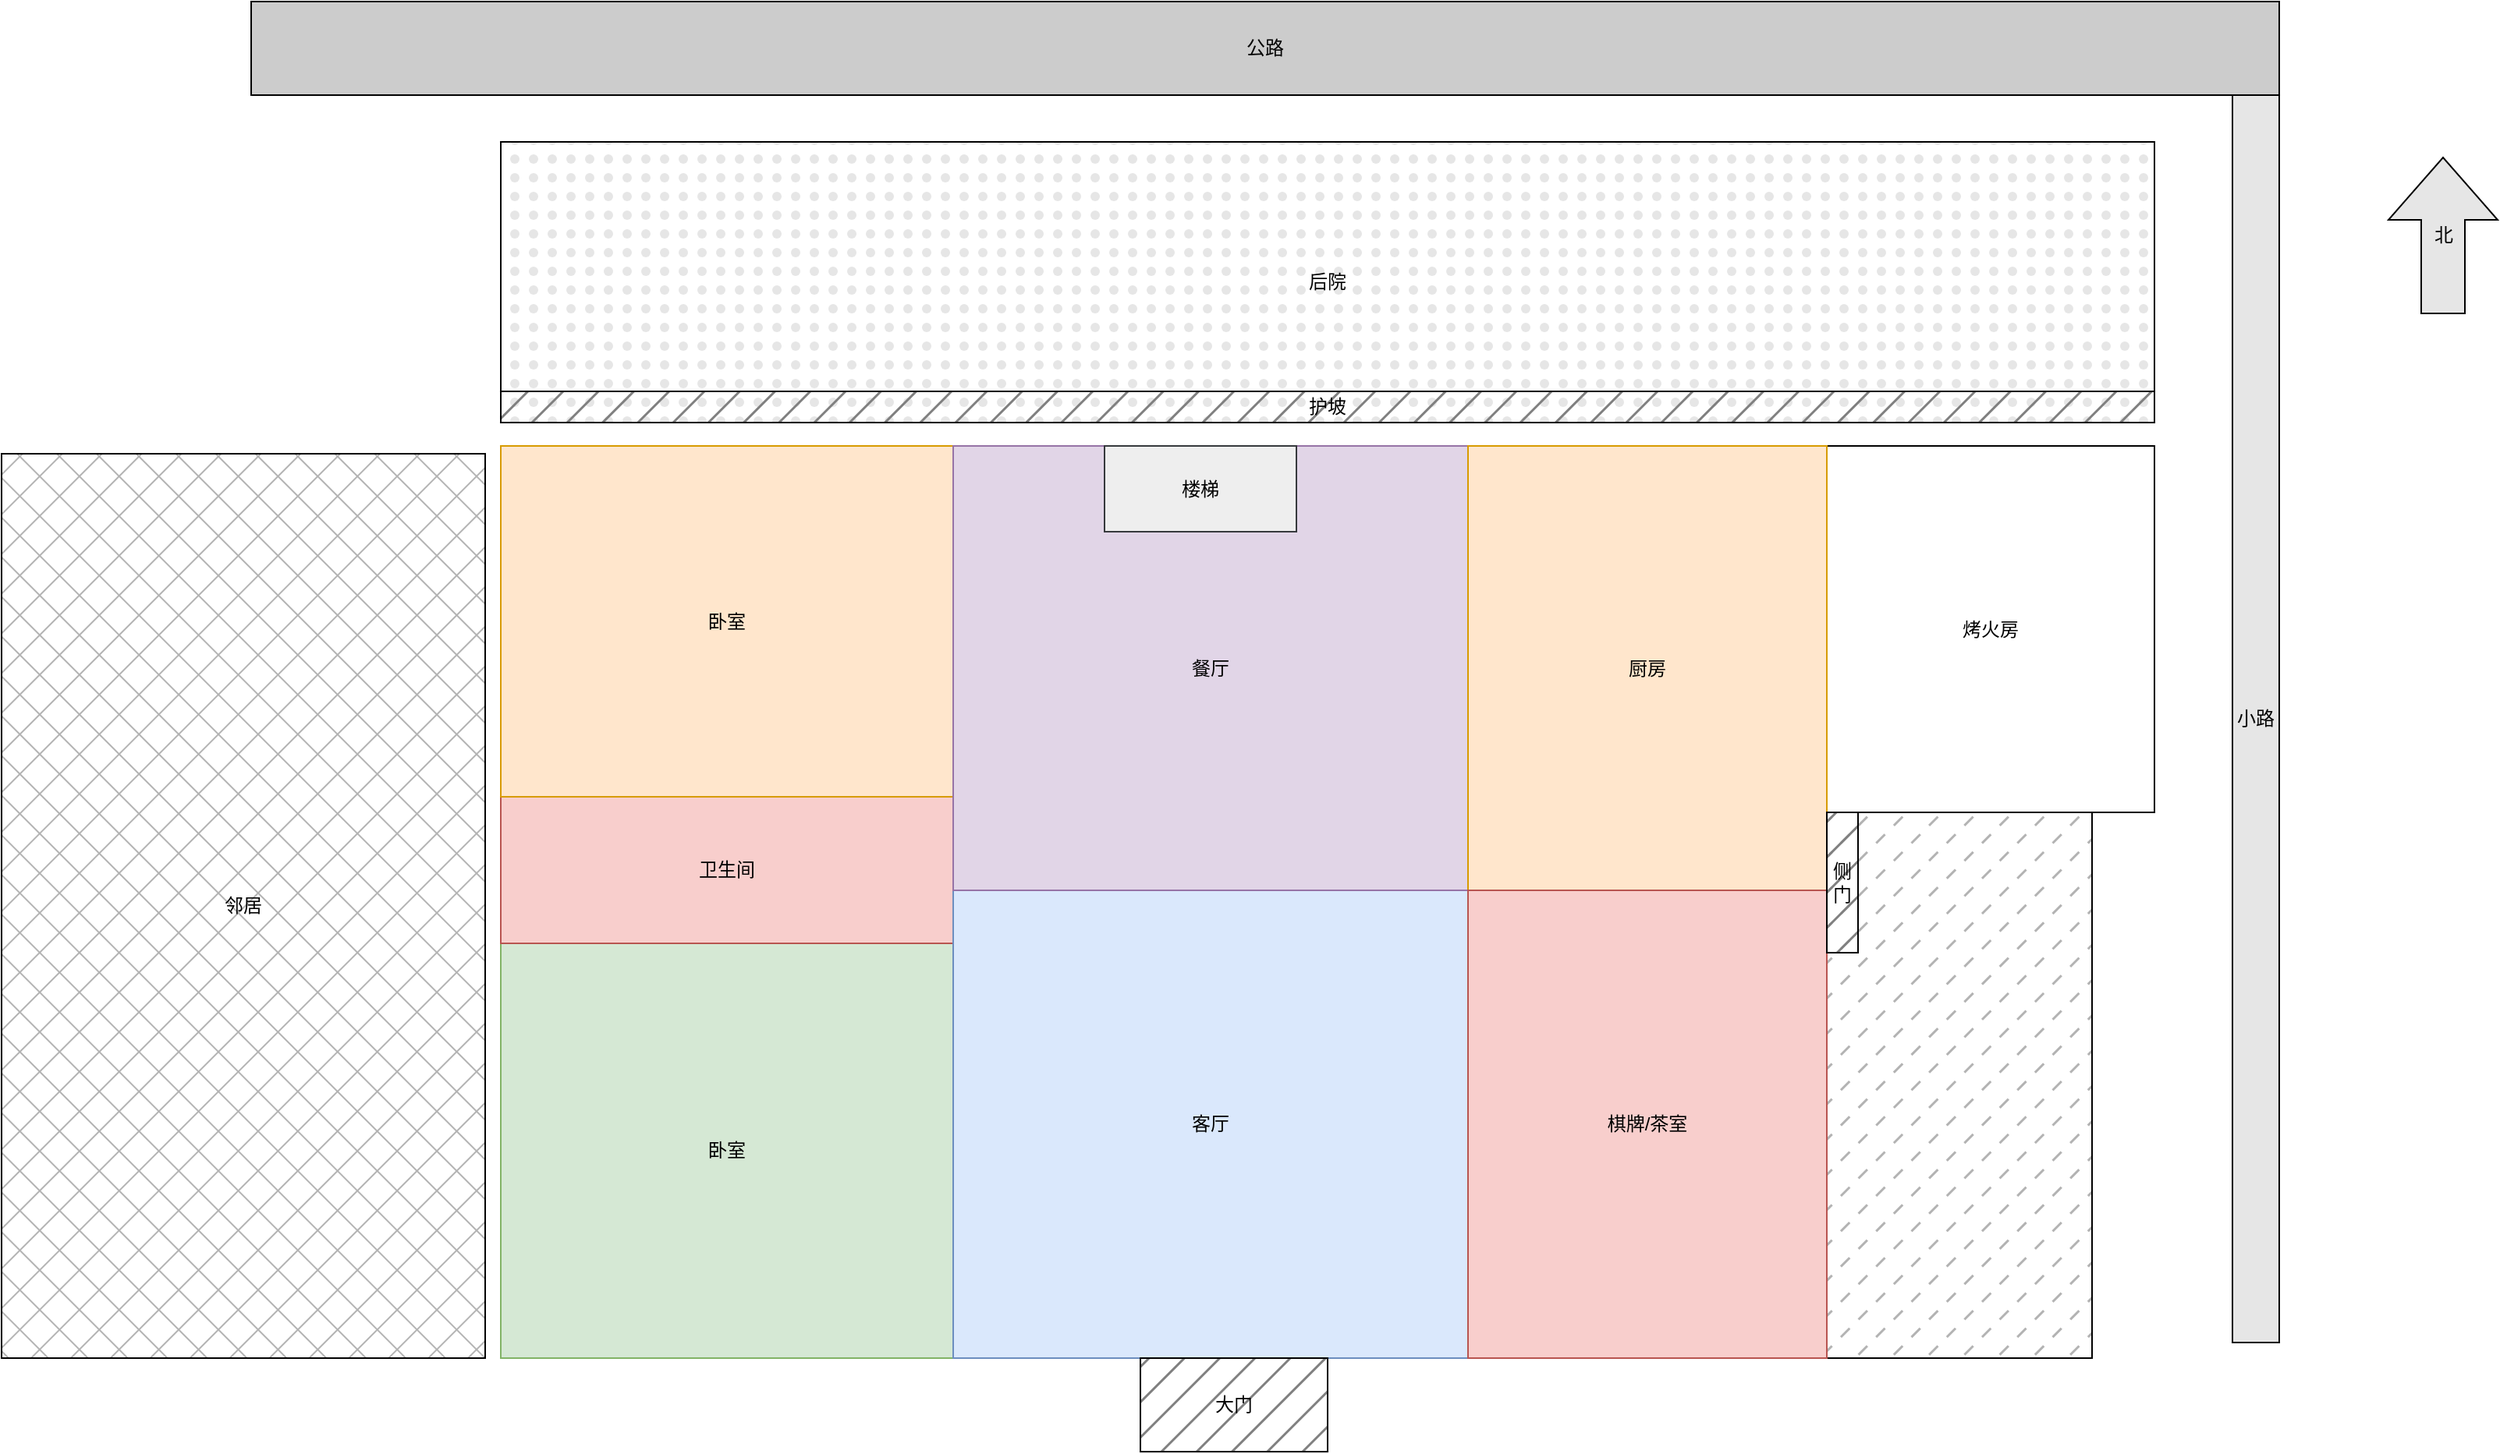 <mxfile version="20.8.16" type="github">
  <diagram name="第 1 页" id="_OxOhdbIUb6aGDTrfxvc">
    <mxGraphModel dx="2049" dy="2270" grid="1" gridSize="10" guides="1" tooltips="1" connect="1" arrows="1" fold="1" page="1" pageScale="1" pageWidth="827" pageHeight="1169" math="0" shadow="0">
      <root>
        <mxCell id="0" />
        <mxCell id="1" parent="0" />
        <mxCell id="LcMBlBso1gNktjQwZKe_-1" value="my hourse" style="rounded=0;whiteSpace=wrap;html=1;" parent="1" vertex="1">
          <mxGeometry x="320" y="265" width="850" height="585" as="geometry" />
        </mxCell>
        <mxCell id="LcMBlBso1gNktjQwZKe_-2" value="公路" style="rounded=0;whiteSpace=wrap;html=1;fillColor=#CCCCCC;" parent="1" vertex="1">
          <mxGeometry x="160" y="-20" width="1300" height="60" as="geometry" />
        </mxCell>
        <mxCell id="LcMBlBso1gNktjQwZKe_-3" value="小路" style="rounded=0;whiteSpace=wrap;html=1;fillColor=#E6E6E6;" parent="1" vertex="1">
          <mxGeometry x="1430" y="40" width="30" height="800" as="geometry" />
        </mxCell>
        <mxCell id="faIzRQ_jaP85h7KNEP4n-1" value="后院" style="rounded=0;whiteSpace=wrap;html=1;fillColor=#E6E6E6;fillStyle=dots;" vertex="1" parent="1">
          <mxGeometry x="320" y="70" width="1060" height="180" as="geometry" />
        </mxCell>
        <mxCell id="faIzRQ_jaP85h7KNEP4n-3" value="北" style="html=1;shadow=0;dashed=0;align=center;verticalAlign=middle;shape=mxgraph.arrows2.arrow;dy=0.6;dx=40;direction=north;notch=0;fillColor=#E6E6E6;" vertex="1" parent="1">
          <mxGeometry x="1530" y="80" width="70" height="100" as="geometry" />
        </mxCell>
        <mxCell id="faIzRQ_jaP85h7KNEP4n-5" value="烤火房" style="rounded=0;whiteSpace=wrap;html=1;" vertex="1" parent="1">
          <mxGeometry x="1170" y="265" width="210" height="235" as="geometry" />
        </mxCell>
        <mxCell id="faIzRQ_jaP85h7KNEP4n-7" value="" style="rounded=0;whiteSpace=wrap;html=1;fillColor=#B3B3B3;fillStyle=dashed;" vertex="1" parent="1">
          <mxGeometry x="1170" y="500" width="170" height="350" as="geometry" />
        </mxCell>
        <mxCell id="faIzRQ_jaP85h7KNEP4n-8" value="邻居" style="rounded=0;whiteSpace=wrap;html=1;fillStyle=cross-hatch;fillColor=#B3B3B3;" vertex="1" parent="1">
          <mxGeometry y="270" width="310" height="580" as="geometry" />
        </mxCell>
        <mxCell id="faIzRQ_jaP85h7KNEP4n-9" value="护坡" style="rounded=0;whiteSpace=wrap;html=1;fillStyle=hatch;fillColor=#808080;" vertex="1" parent="1">
          <mxGeometry x="320" y="230" width="1060" height="20" as="geometry" />
        </mxCell>
        <mxCell id="faIzRQ_jaP85h7KNEP4n-14" value="卧室" style="rounded=0;whiteSpace=wrap;html=1;fillStyle=auto;fillColor=#d5e8d4;strokeColor=#82b366;" vertex="1" parent="1">
          <mxGeometry x="320" y="584" width="290" height="266" as="geometry" />
        </mxCell>
        <mxCell id="faIzRQ_jaP85h7KNEP4n-15" value="卫生间" style="rounded=0;whiteSpace=wrap;html=1;fillStyle=auto;fillColor=#f8cecc;strokeColor=#b85450;" vertex="1" parent="1">
          <mxGeometry x="320" y="490" width="290" height="94" as="geometry" />
        </mxCell>
        <mxCell id="faIzRQ_jaP85h7KNEP4n-16" value="卧室" style="rounded=0;whiteSpace=wrap;html=1;fillStyle=auto;fillColor=#ffe6cc;strokeColor=#d79b00;" vertex="1" parent="1">
          <mxGeometry x="320" y="265" width="290" height="225" as="geometry" />
        </mxCell>
        <mxCell id="faIzRQ_jaP85h7KNEP4n-17" value="客厅" style="rounded=0;whiteSpace=wrap;html=1;fillStyle=auto;fillColor=#dae8fc;strokeColor=#6c8ebf;" vertex="1" parent="1">
          <mxGeometry x="610" y="550" width="330" height="300" as="geometry" />
        </mxCell>
        <mxCell id="faIzRQ_jaP85h7KNEP4n-12" value="大门" style="rounded=0;whiteSpace=wrap;html=1;fillStyle=hatch;fillColor=#808080;" vertex="1" parent="1">
          <mxGeometry x="730" y="850" width="120" height="60" as="geometry" />
        </mxCell>
        <mxCell id="faIzRQ_jaP85h7KNEP4n-18" value="餐厅" style="rounded=0;whiteSpace=wrap;html=1;fillStyle=auto;fillColor=#e1d5e7;strokeColor=#9673a6;" vertex="1" parent="1">
          <mxGeometry x="610" y="265" width="330" height="285" as="geometry" />
        </mxCell>
        <mxCell id="faIzRQ_jaP85h7KNEP4n-19" value="楼梯" style="rounded=0;whiteSpace=wrap;html=1;fillStyle=auto;fillColor=#eeeeee;strokeColor=#36393d;" vertex="1" parent="1">
          <mxGeometry x="707" y="265" width="123" height="55" as="geometry" />
        </mxCell>
        <mxCell id="faIzRQ_jaP85h7KNEP4n-20" value="厨房" style="rounded=0;whiteSpace=wrap;html=1;fillStyle=auto;fillColor=#ffe6cc;strokeColor=#d79b00;" vertex="1" parent="1">
          <mxGeometry x="940" y="265" width="230" height="285" as="geometry" />
        </mxCell>
        <mxCell id="faIzRQ_jaP85h7KNEP4n-21" value="棋牌/茶室" style="rounded=0;whiteSpace=wrap;html=1;fillStyle=auto;fillColor=#f8cecc;strokeColor=#b85450;" vertex="1" parent="1">
          <mxGeometry x="940" y="550" width="230" height="300" as="geometry" />
        </mxCell>
        <mxCell id="faIzRQ_jaP85h7KNEP4n-23" value="侧门" style="rounded=0;whiteSpace=wrap;html=1;fillStyle=hatch;fillColor=#808080;" vertex="1" parent="1">
          <mxGeometry x="1170" y="500" width="20" height="90" as="geometry" />
        </mxCell>
      </root>
    </mxGraphModel>
  </diagram>
</mxfile>
